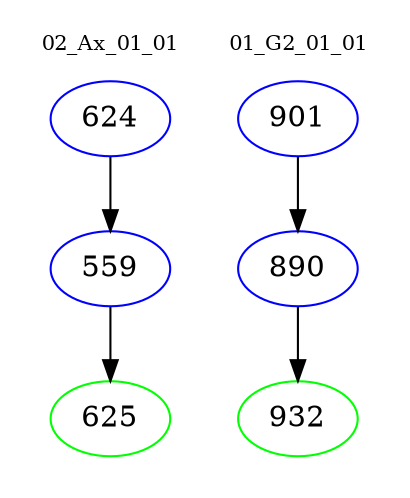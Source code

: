 digraph{
subgraph cluster_0 {
color = white
label = "02_Ax_01_01";
fontsize=10;
T0_624 [label="624", color="blue"]
T0_624 -> T0_559 [color="black"]
T0_559 [label="559", color="blue"]
T0_559 -> T0_625 [color="black"]
T0_625 [label="625", color="green"]
}
subgraph cluster_1 {
color = white
label = "01_G2_01_01";
fontsize=10;
T1_901 [label="901", color="blue"]
T1_901 -> T1_890 [color="black"]
T1_890 [label="890", color="blue"]
T1_890 -> T1_932 [color="black"]
T1_932 [label="932", color="green"]
}
}
